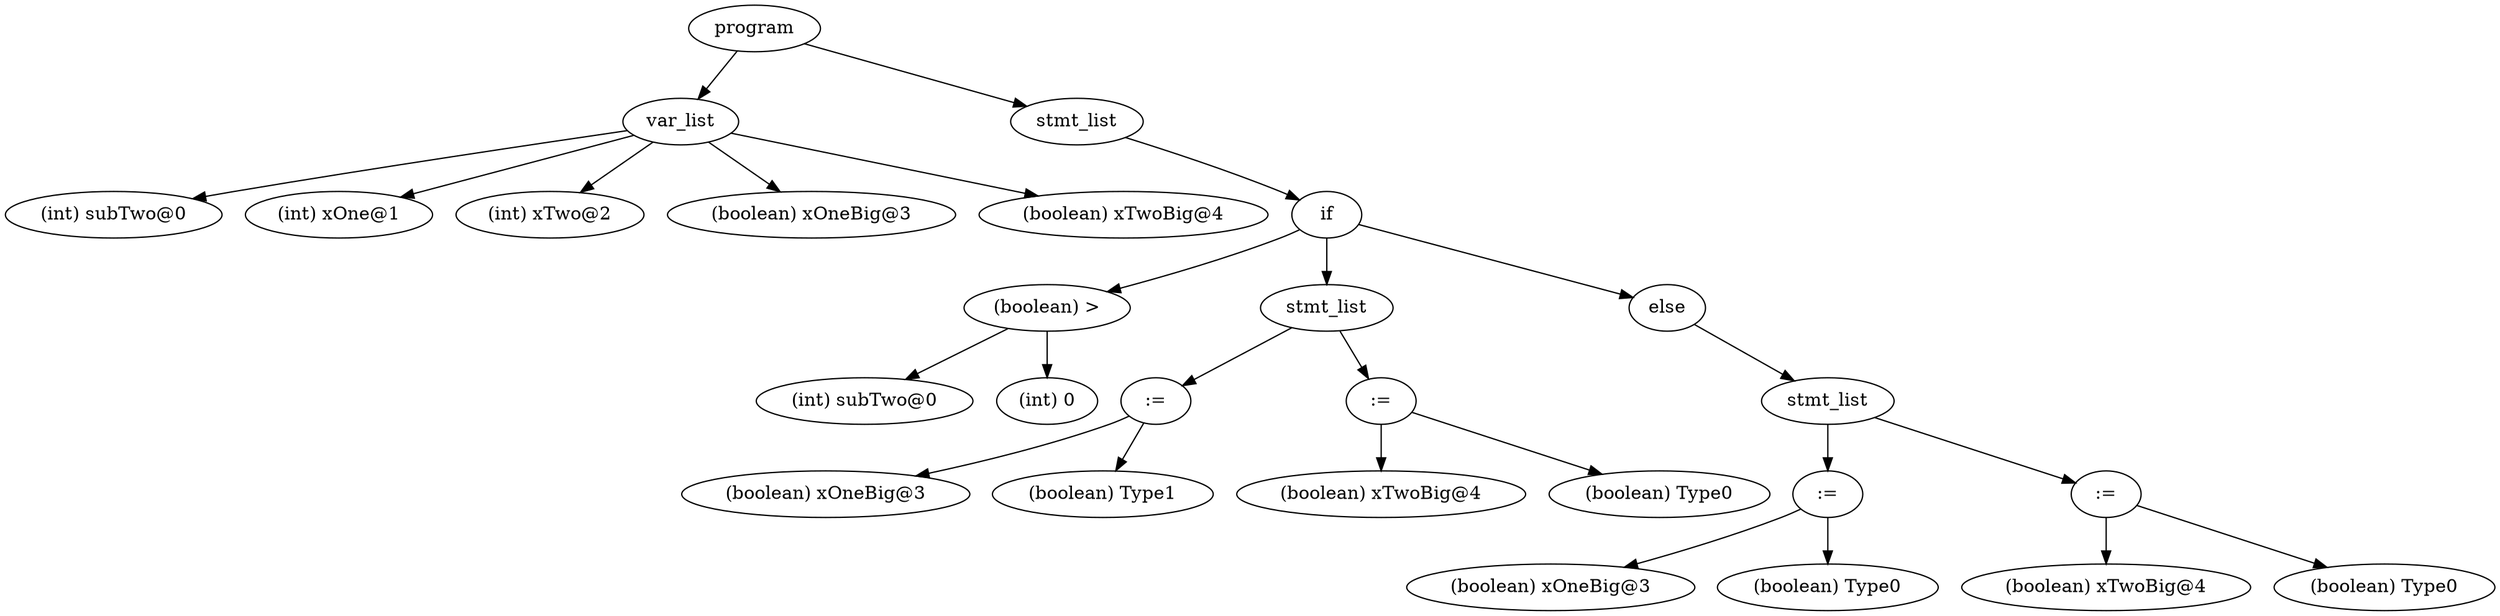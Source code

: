 digraph {
graph [ordering="out"];
node0[label="program"];
node1[label="var_list"];
node2[label="(int) subTwo@0"];
node1 -> node2;
node3[label="(int) xOne@1"];
node1 -> node3;
node4[label="(int) xTwo@2"];
node1 -> node4;
node5[label="(boolean) xOneBig@3"];
node1 -> node5;
node6[label="(boolean) xTwoBig@4"];
node1 -> node6;
node0 -> node1;
node7[label="stmt_list"];
node8[label="if"];
node9[label="(boolean) >"];
node10[label="(int) subTwo@0"];
node9 -> node10;
node11[label="(int) 0"];
node9 -> node11;
node8 -> node9;
node12[label="stmt_list"];
node13[label=":="];
node14[label="(boolean) xOneBig@3"];
node13 -> node14;
node15[label="(boolean) Type1"];
node13 -> node15;
node12 -> node13;
node16[label=":="];
node17[label="(boolean) xTwoBig@4"];
node16 -> node17;
node18[label="(boolean) Type0"];
node16 -> node18;
node12 -> node16;
node8 -> node12;
node19[label="else"];
node20[label="stmt_list"];
node21[label=":="];
node22[label="(boolean) xOneBig@3"];
node21 -> node22;
node23[label="(boolean) Type0"];
node21 -> node23;
node20 -> node21;
node24[label=":="];
node25[label="(boolean) xTwoBig@4"];
node24 -> node25;
node26[label="(boolean) Type0"];
node24 -> node26;
node20 -> node24;
node19 -> node20;
node8 -> node19;
node7 -> node8;
node0 -> node7;
}